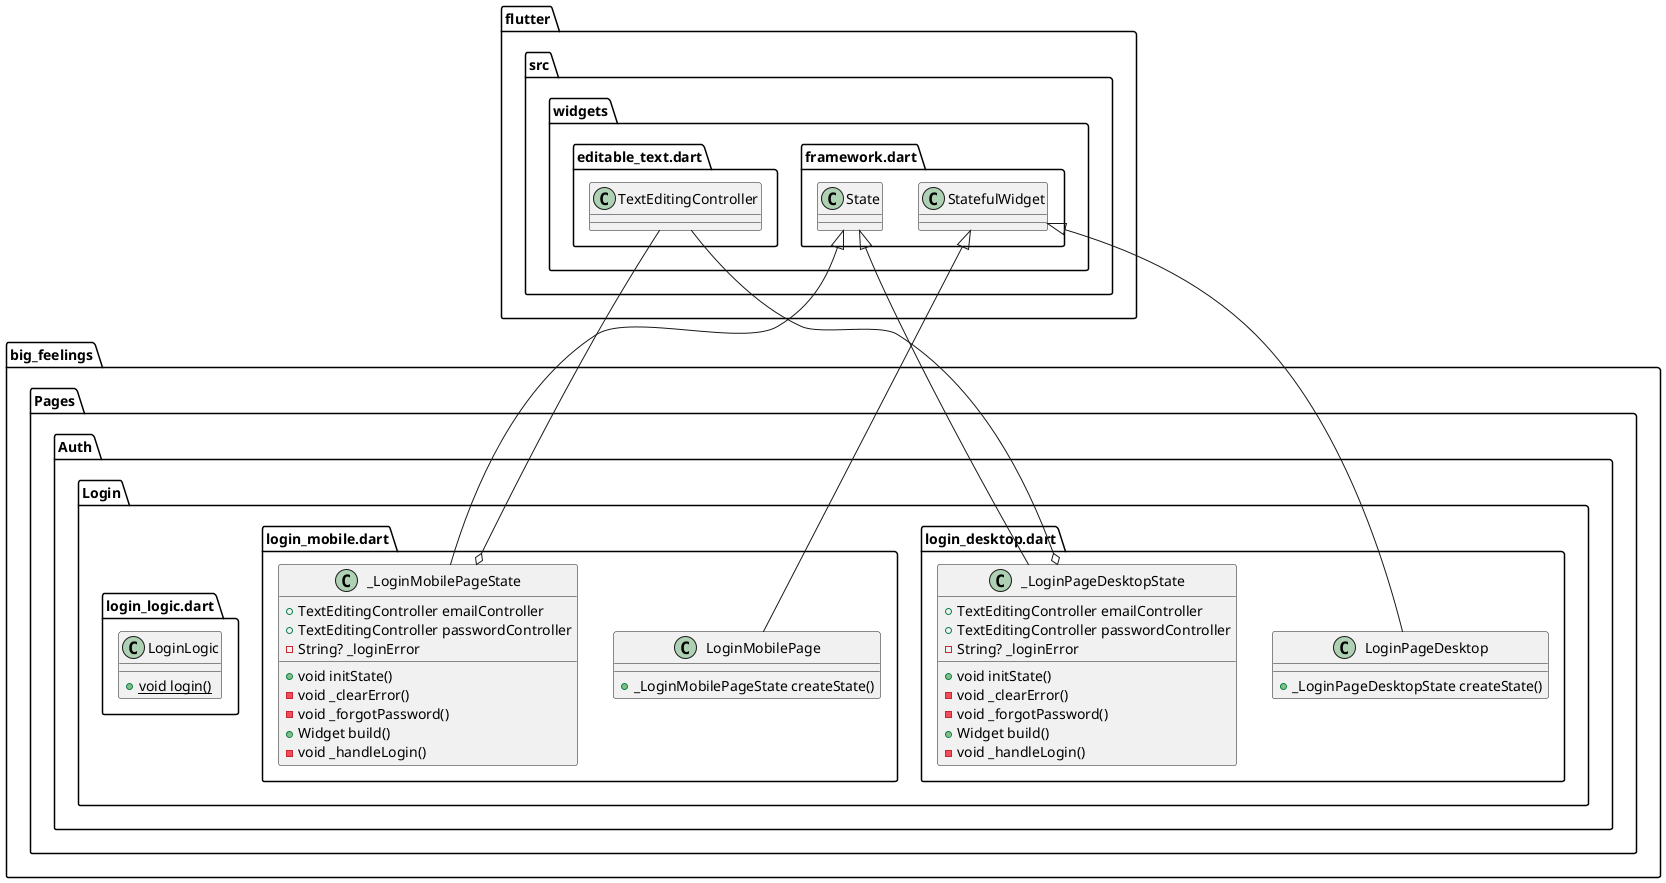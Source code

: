 @startuml UserLogin
set namespaceSeparator ::

class "big_feelings::Pages::Auth::Login::login_desktop.dart::LoginPageDesktop" {
  +_LoginPageDesktopState createState()
}
"flutter::src::widgets::framework.dart::StatefulWidget" <|-- "big_feelings::Pages::Auth::Login::login_desktop.dart::LoginPageDesktop"

class "big_feelings::Pages::Auth::Login::login_desktop.dart::_LoginPageDesktopState" {
  +TextEditingController emailController
  +TextEditingController passwordController
  -String? _loginError
  +void initState()
  -void _clearError()
  -void _forgotPassword()
  +Widget build()
  -void _handleLogin()
}
"big_feelings::Pages::Auth::Login::login_desktop.dart::_LoginPageDesktopState" o-- "flutter::src::widgets::editable_text.dart::TextEditingController"
"flutter::src::widgets::framework.dart::State" <|-- "big_feelings::Pages::Auth::Login::login_desktop.dart::_LoginPageDesktopState"

class "big_feelings::Pages::Auth::Login::login_mobile.dart::LoginMobilePage" {
  +_LoginMobilePageState createState()
}
"flutter::src::widgets::framework.dart::StatefulWidget" <|-- "big_feelings::Pages::Auth::Login::login_mobile.dart::LoginMobilePage"

class "big_feelings::Pages::Auth::Login::login_mobile.dart::_LoginMobilePageState" {
  +TextEditingController emailController
  +TextEditingController passwordController
  -String? _loginError
  +void initState()
  -void _clearError()
  -void _forgotPassword()
  +Widget build()
  -void _handleLogin()
}
"big_feelings::Pages::Auth::Login::login_mobile.dart::_LoginMobilePageState" o-- "flutter::src::widgets::editable_text.dart::TextEditingController"
"flutter::src::widgets::framework.dart::State" <|-- "big_feelings::Pages::Auth::Login::login_mobile.dart::_LoginMobilePageState"

class "big_feelings::Pages::Auth::Login::login_logic.dart::LoginLogic" {
  {static} +void login()
}

@enduml
